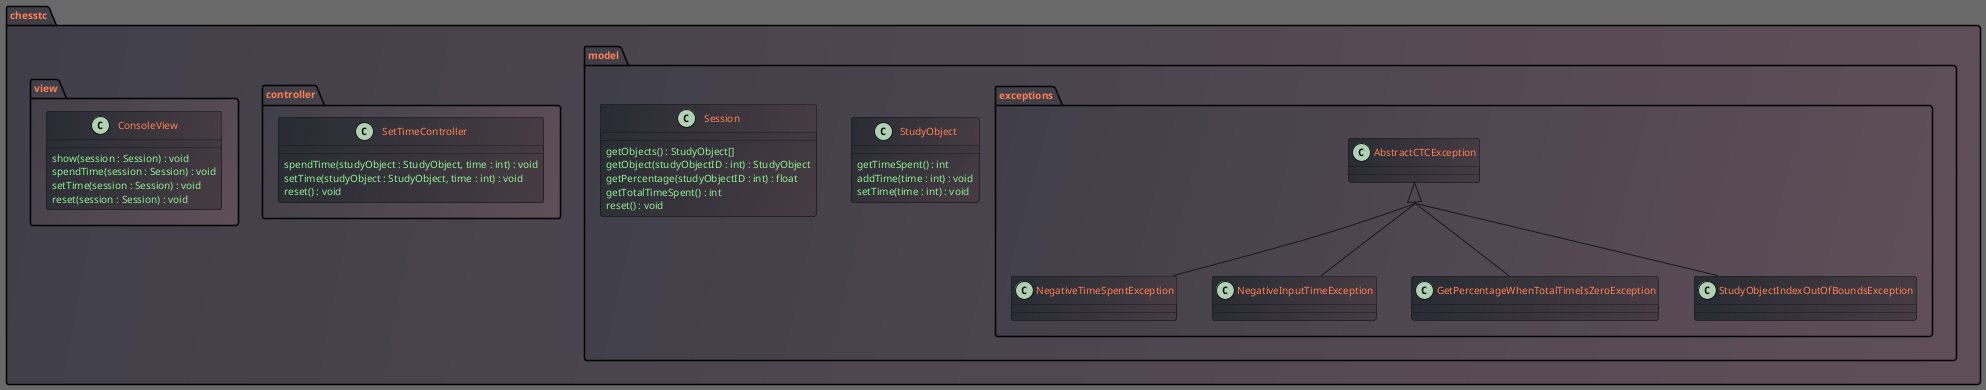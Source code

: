 @startuml
skinparam defaultFontSize 10
skinparam BackgroundColor DimGray
skinparam ClassAttributeFontColor LightGreen
skinparam PackageFontColor coral
skinparam ClassFontColor coral
skinparam package {
BackgroundColor #403F49/#604F59
}
skinparam class {
BackgroundColor #282C34/#483C44
}
skinparam groupInheritance 4

package chesstc {
    package model {
        package exceptions {
            class AbstractCTCException
            class NegativeTimeSpentException
            class NegativeInputTimeException
            class GetPercentageWhenTotalTimeIsZeroException
            class StudyObjectIndexOutOfBoundsException

            AbstractCTCException <|-- NegativeInputTimeException
            AbstractCTCException <|-- NegativeTimeSpentException
            AbstractCTCException <|-- GetPercentageWhenTotalTimeIsZeroException
            AbstractCTCException <|-- StudyObjectIndexOutOfBoundsException
        }

        class StudyObject {
            getTimeSpent() : int
            addTime(time : int) : void
            setTime(time : int) : void
        }

        class Session {
            getObjects() : StudyObject[]
            getObject(studyObjectID : int) : StudyObject
            getPercentage(studyObjectID : int) : float
            getTotalTimeSpent() : int
            reset() : void
        }

    }

    package controller {
        class SetTimeController {
            spendTime(studyObject : StudyObject, time : int) : void
            setTime(studyObject : StudyObject, time : int) : void
            reset() : void
        }
    }

    package view {
        class ConsoleView {
            show(session : Session) : void
            spendTime(session : Session) : void
            setTime(session : Session) : void
            reset(session : Session) : void
        }
    }
}

@enduml